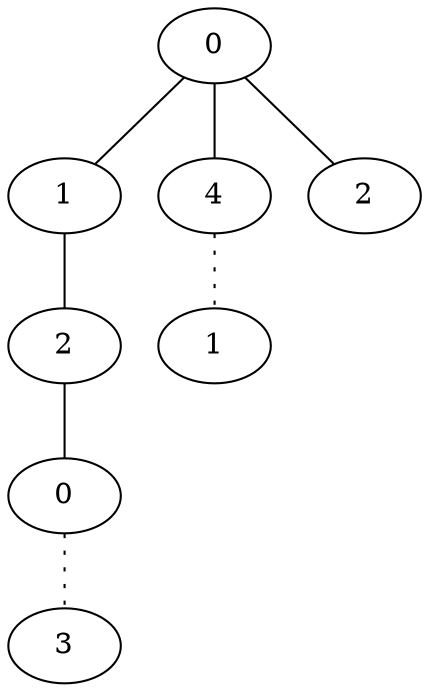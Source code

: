 graph {
a0[label=0];
a1[label=1];
a2[label=2];
a3[label=0];
a4[label=3];
a5[label=4];
a6[label=1];
a7[label=2];
a0 -- a1;
a0 -- a5;
a0 -- a7;
a1 -- a2;
a2 -- a3;
a3 -- a4 [style=dotted];
a5 -- a6 [style=dotted];
}
